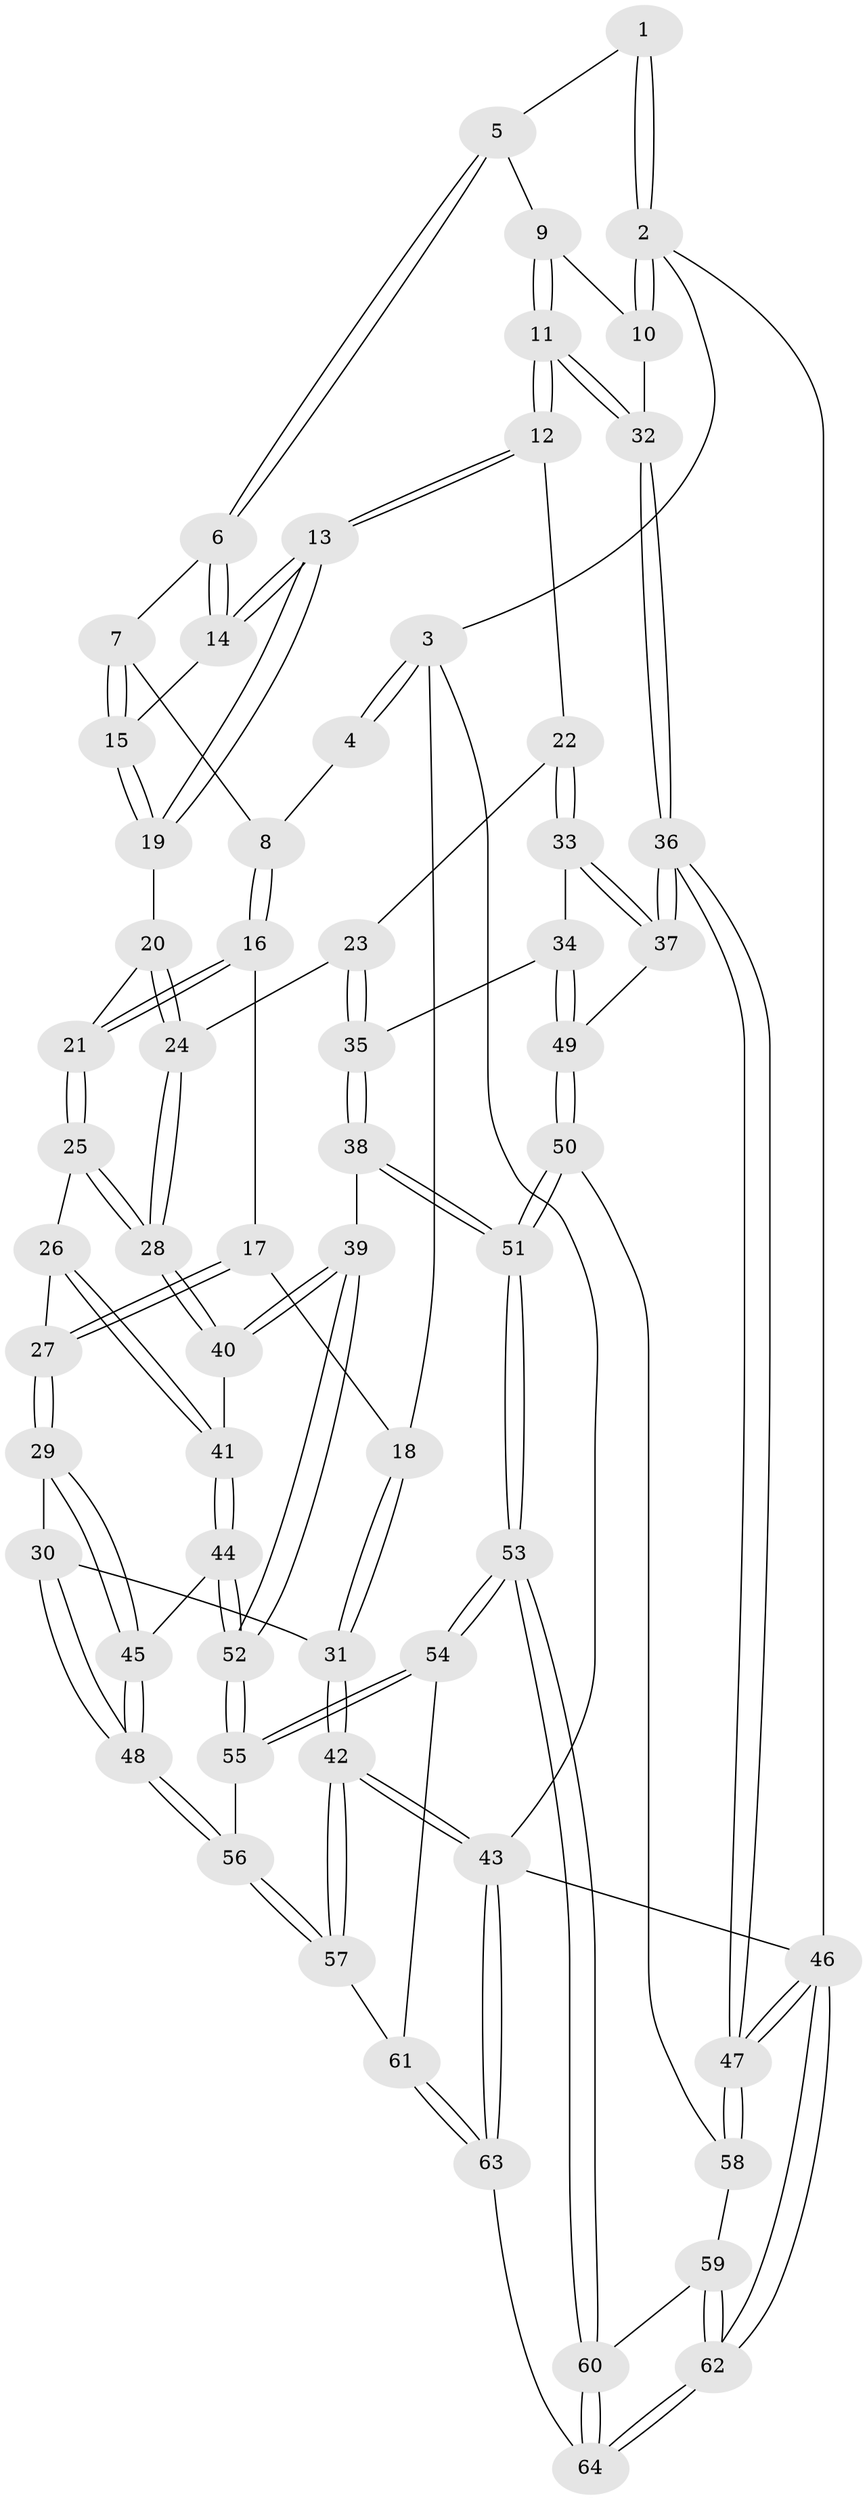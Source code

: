 // coarse degree distribution, {4: 0.24444444444444444, 3: 0.7555555555555555}
// Generated by graph-tools (version 1.1) at 2025/38/03/04/25 23:38:32]
// undirected, 64 vertices, 157 edges
graph export_dot {
  node [color=gray90,style=filled];
  1 [pos="+0.7037401218108238+0"];
  2 [pos="+1+0"];
  3 [pos="+0+0"];
  4 [pos="+0.3052153797411225+0"];
  5 [pos="+0.7039729828746752+0"];
  6 [pos="+0.6655343351776946+0"];
  7 [pos="+0.5136446314861585+0.11007724492906189"];
  8 [pos="+0.3729003193363679+0.14124684122895237"];
  9 [pos="+0.841551132061018+0.009037985660417016"];
  10 [pos="+1+0.16420963475825726"];
  11 [pos="+0.966810980865532+0.3278444073617373"];
  12 [pos="+0.906349020101189+0.3426215491463401"];
  13 [pos="+0.815707270902054+0.289462818027504"];
  14 [pos="+0.6974811606239518+0.12599268217182705"];
  15 [pos="+0.5717946251745238+0.2764217568400535"];
  16 [pos="+0.3159376790457935+0.22984845722350042"];
  17 [pos="+0+0.12044968027790866"];
  18 [pos="+0+0.024852876776592252"];
  19 [pos="+0.5668977718566065+0.3087273413864057"];
  20 [pos="+0.5594632275720879+0.3177133798467888"];
  21 [pos="+0.3586186678238405+0.3259377806508314"];
  22 [pos="+0.902724649246273+0.34684777129856137"];
  23 [pos="+0.7206423768585973+0.4447179136429774"];
  24 [pos="+0.614524196910345+0.4645335319209602"];
  25 [pos="+0.3425942127830136+0.3882297936634184"];
  26 [pos="+0.29600724528142347+0.44073791753517433"];
  27 [pos="+0.18328167168313547+0.49479998054229873"];
  28 [pos="+0.555993124904396+0.5789644883230938"];
  29 [pos="+0.15502030626710311+0.5488085479930694"];
  30 [pos="+0.05228914030785411+0.5855564943729235"];
  31 [pos="+0+0.5940641603330863"];
  32 [pos="+1+0.3389562154543998"];
  33 [pos="+0.8430489644750142+0.5465642164361805"];
  34 [pos="+0.7796132017137042+0.6381771981797884"];
  35 [pos="+0.7549998018824432+0.6302143626781418"];
  36 [pos="+1+0.64049718007769"];
  37 [pos="+1+0.6693792940863997"];
  38 [pos="+0.5793666462151104+0.6226703228769548"];
  39 [pos="+0.5565491186813417+0.5936148887771131"];
  40 [pos="+0.5562303038893645+0.5929732107369559"];
  41 [pos="+0.3723025810953139+0.6154115669871664"];
  42 [pos="+0+0.8179489774856602"];
  43 [pos="+0+1"];
  44 [pos="+0.30395661687830006+0.702964922086395"];
  45 [pos="+0.2428831668189958+0.6863168565993005"];
  46 [pos="+1+1"];
  47 [pos="+1+1"];
  48 [pos="+0.12430583883927702+0.810085803587513"];
  49 [pos="+0.8329567827191156+0.7324462609332665"];
  50 [pos="+0.8196428470971567+0.7819406011579296"];
  51 [pos="+0.5853854033718965+0.7998665938319398"];
  52 [pos="+0.35842758441469996+0.7841253723138112"];
  53 [pos="+0.5186205557879764+0.9242982471534986"];
  54 [pos="+0.38770569932865173+0.857704118013986"];
  55 [pos="+0.3714103575448881+0.8245249126404907"];
  56 [pos="+0.12187226958391793+0.8156439974172086"];
  57 [pos="+0.10184380946283221+0.8464194689933352"];
  58 [pos="+0.8218631092247325+0.7892589654903334"];
  59 [pos="+0.7890200712690414+0.9132765328113517"];
  60 [pos="+0.5198901113120926+0.927909530497837"];
  61 [pos="+0.1812372362023591+0.9760942468418484"];
  62 [pos="+0.9763958452725482+1"];
  63 [pos="+0.1394944834049627+1"];
  64 [pos="+0.5364466944006758+1"];
  1 -- 2;
  1 -- 2;
  1 -- 5;
  2 -- 3;
  2 -- 10;
  2 -- 10;
  2 -- 46;
  3 -- 4;
  3 -- 4;
  3 -- 18;
  3 -- 43;
  4 -- 8;
  5 -- 6;
  5 -- 6;
  5 -- 9;
  6 -- 7;
  6 -- 14;
  6 -- 14;
  7 -- 8;
  7 -- 15;
  7 -- 15;
  8 -- 16;
  8 -- 16;
  9 -- 10;
  9 -- 11;
  9 -- 11;
  10 -- 32;
  11 -- 12;
  11 -- 12;
  11 -- 32;
  11 -- 32;
  12 -- 13;
  12 -- 13;
  12 -- 22;
  13 -- 14;
  13 -- 14;
  13 -- 19;
  13 -- 19;
  14 -- 15;
  15 -- 19;
  15 -- 19;
  16 -- 17;
  16 -- 21;
  16 -- 21;
  17 -- 18;
  17 -- 27;
  17 -- 27;
  18 -- 31;
  18 -- 31;
  19 -- 20;
  20 -- 21;
  20 -- 24;
  20 -- 24;
  21 -- 25;
  21 -- 25;
  22 -- 23;
  22 -- 33;
  22 -- 33;
  23 -- 24;
  23 -- 35;
  23 -- 35;
  24 -- 28;
  24 -- 28;
  25 -- 26;
  25 -- 28;
  25 -- 28;
  26 -- 27;
  26 -- 41;
  26 -- 41;
  27 -- 29;
  27 -- 29;
  28 -- 40;
  28 -- 40;
  29 -- 30;
  29 -- 45;
  29 -- 45;
  30 -- 31;
  30 -- 48;
  30 -- 48;
  31 -- 42;
  31 -- 42;
  32 -- 36;
  32 -- 36;
  33 -- 34;
  33 -- 37;
  33 -- 37;
  34 -- 35;
  34 -- 49;
  34 -- 49;
  35 -- 38;
  35 -- 38;
  36 -- 37;
  36 -- 37;
  36 -- 47;
  36 -- 47;
  37 -- 49;
  38 -- 39;
  38 -- 51;
  38 -- 51;
  39 -- 40;
  39 -- 40;
  39 -- 52;
  39 -- 52;
  40 -- 41;
  41 -- 44;
  41 -- 44;
  42 -- 43;
  42 -- 43;
  42 -- 57;
  42 -- 57;
  43 -- 63;
  43 -- 63;
  43 -- 46;
  44 -- 45;
  44 -- 52;
  44 -- 52;
  45 -- 48;
  45 -- 48;
  46 -- 47;
  46 -- 47;
  46 -- 62;
  46 -- 62;
  47 -- 58;
  47 -- 58;
  48 -- 56;
  48 -- 56;
  49 -- 50;
  49 -- 50;
  50 -- 51;
  50 -- 51;
  50 -- 58;
  51 -- 53;
  51 -- 53;
  52 -- 55;
  52 -- 55;
  53 -- 54;
  53 -- 54;
  53 -- 60;
  53 -- 60;
  54 -- 55;
  54 -- 55;
  54 -- 61;
  55 -- 56;
  56 -- 57;
  56 -- 57;
  57 -- 61;
  58 -- 59;
  59 -- 60;
  59 -- 62;
  59 -- 62;
  60 -- 64;
  60 -- 64;
  61 -- 63;
  61 -- 63;
  62 -- 64;
  62 -- 64;
  63 -- 64;
}
